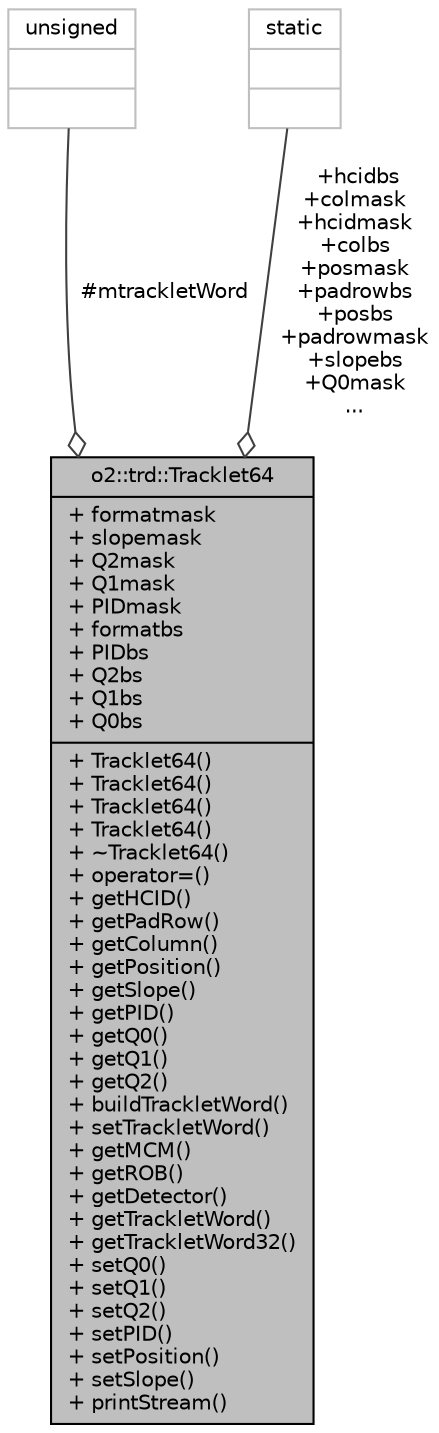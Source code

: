 digraph "o2::trd::Tracklet64"
{
 // INTERACTIVE_SVG=YES
  bgcolor="transparent";
  edge [fontname="Helvetica",fontsize="10",labelfontname="Helvetica",labelfontsize="10"];
  node [fontname="Helvetica",fontsize="10",shape=record];
  Node1 [label="{o2::trd::Tracklet64\n|+ formatmask\l+ slopemask\l+ Q2mask\l+ Q1mask\l+ PIDmask\l+ formatbs\l+ PIDbs\l+ Q2bs\l+ Q1bs\l+ Q0bs\l|+ Tracklet64()\l+ Tracklet64()\l+ Tracklet64()\l+ Tracklet64()\l+ ~Tracklet64()\l+ operator=()\l+ getHCID()\l+ getPadRow()\l+ getColumn()\l+ getPosition()\l+ getSlope()\l+ getPID()\l+ getQ0()\l+ getQ1()\l+ getQ2()\l+ buildTrackletWord()\l+ setTrackletWord()\l+ getMCM()\l+ getROB()\l+ getDetector()\l+ getTrackletWord()\l+ getTrackletWord32()\l+ setQ0()\l+ setQ1()\l+ setQ2()\l+ setPID()\l+ setPosition()\l+ setSlope()\l+ printStream()\l}",height=0.2,width=0.4,color="black", fillcolor="grey75", style="filled", fontcolor="black"];
  Node2 -> Node1 [color="grey25",fontsize="10",style="solid",label=" #mtrackletWord" ,arrowhead="odiamond",fontname="Helvetica"];
  Node2 [label="{unsigned\n||}",height=0.2,width=0.4,color="grey75"];
  Node3 -> Node1 [color="grey25",fontsize="10",style="solid",label=" +hcidbs\n+colmask\n+hcidmask\n+colbs\n+posmask\n+padrowbs\n+posbs\n+padrowmask\n+slopebs\n+Q0mask\n..." ,arrowhead="odiamond",fontname="Helvetica"];
  Node3 [label="{static\n||}",height=0.2,width=0.4,color="grey75"];
}
